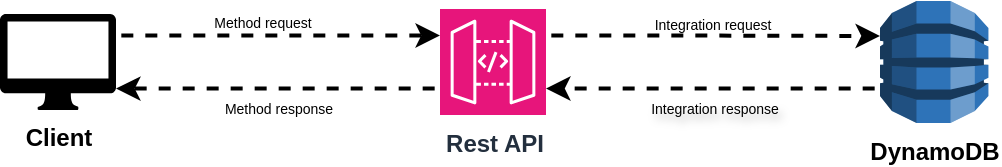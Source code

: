 <mxfile version="24.5.3" type="device" pages="3">
  <diagram id="n53C7Ly3tryWoGmCWPEh" name="Page-3">
    <mxGraphModel dx="988" dy="570" grid="1" gridSize="10" guides="1" tooltips="1" connect="1" arrows="1" fold="1" page="1" pageScale="1" pageWidth="850" pageHeight="1100" math="0" shadow="0">
      <root>
        <mxCell id="0" />
        <mxCell id="1" parent="0" />
        <mxCell id="hWgJUITcQAsQmYvhGfW3-1" style="edgeStyle=orthogonalEdgeStyle;rounded=0;orthogonalLoop=1;jettySize=auto;html=1;dashed=1;flowAnimation=1;strokeWidth=2;flowAnimationDuration=1000;fixDash=0;anchorPointDirection=1;snapToPoint=0;flowAnimationDirection=normal;entryX=0;entryY=0.25;entryDx=0;entryDy=0;entryPerimeter=0;" edge="1" parent="1" source="hWgJUITcQAsQmYvhGfW3-3" target="hWgJUITcQAsQmYvhGfW3-4">
          <mxGeometry relative="1" as="geometry">
            <Array as="points">
              <mxPoint x="199" y="151" />
            </Array>
          </mxGeometry>
        </mxCell>
        <mxCell id="hWgJUITcQAsQmYvhGfW3-2" value="Method request" style="edgeLabel;html=1;align=center;verticalAlign=bottom;resizable=0;points=[];labelBackgroundColor=none;fontSize=7;" vertex="1" connectable="0" parent="hWgJUITcQAsQmYvhGfW3-1">
          <mxGeometry x="-0.18" y="-1" relative="1" as="geometry">
            <mxPoint x="6" y="-1" as="offset" />
          </mxGeometry>
        </mxCell>
        <mxCell id="hWgJUITcQAsQmYvhGfW3-3" value="Client" style="sketch=0;pointerEvents=1;shadow=0;dashed=0;html=1;strokeColor=none;fillColor=#000000;labelPosition=center;verticalLabelPosition=bottom;verticalAlign=top;outlineConnect=0;align=center;shape=mxgraph.office.devices.mac_client;fontStyle=1" vertex="1" parent="1">
          <mxGeometry x="60" y="140" width="58" height="48" as="geometry" />
        </mxCell>
        <mxCell id="hWgJUITcQAsQmYvhGfW3-4" value="Rest API" style="sketch=0;points=[[0,0,0],[0.25,0,0],[0.5,0,0],[0.75,0,0],[1,0,0],[0,1,0],[0.25,1,0],[0.5,1,0],[0.75,1,0],[1,1,0],[0,0.25,0],[0,0.5,0],[0,0.75,0],[1,0.25,0],[1,0.5,0],[1,0.75,0]];outlineConnect=0;fontColor=#232F3E;fillColor=#E7157B;strokeColor=#ffffff;dashed=0;verticalLabelPosition=bottom;verticalAlign=top;align=center;html=1;fontSize=12;fontStyle=1;aspect=fixed;shape=mxgraph.aws4.resourceIcon;resIcon=mxgraph.aws4.api_gateway;" vertex="1" parent="1">
          <mxGeometry x="280" y="137.5" width="53" height="53" as="geometry" />
        </mxCell>
        <mxCell id="hWgJUITcQAsQmYvhGfW3-5" value="&lt;b&gt;DynamoDB&lt;/b&gt;" style="outlineConnect=0;dashed=0;verticalLabelPosition=bottom;verticalAlign=top;align=center;html=1;shape=mxgraph.aws3.dynamo_db;fillColor=#2E73B8;gradientColor=none;aspect=fixed;" vertex="1" parent="1">
          <mxGeometry x="500" y="133.5" width="54.22" height="61" as="geometry" />
        </mxCell>
        <mxCell id="hWgJUITcQAsQmYvhGfW3-6" value="Integration request" style="edgeStyle=orthogonalEdgeStyle;rounded=0;orthogonalLoop=1;jettySize=auto;html=1;dashed=1;flowAnimation=1;strokeWidth=2;flowAnimationDuration=1000;fixDash=0;anchorPointDirection=1;snapToPoint=0;flowAnimationDirection=normal;exitX=1;exitY=0.25;exitDx=0;exitDy=0;exitPerimeter=0;fontSize=7;labelBackgroundColor=none;verticalAlign=bottom;" edge="1" parent="1" source="hWgJUITcQAsQmYvhGfW3-4">
          <mxGeometry relative="1" as="geometry">
            <mxPoint x="128" y="174" as="sourcePoint" />
            <mxPoint x="500" y="151" as="targetPoint" />
            <Array as="points" />
          </mxGeometry>
        </mxCell>
        <mxCell id="hWgJUITcQAsQmYvhGfW3-7" value="Integration response" style="edgeStyle=orthogonalEdgeStyle;rounded=0;orthogonalLoop=1;jettySize=auto;html=1;dashed=1;flowAnimation=1;strokeWidth=2;flowAnimationDuration=1000;fixDash=0;anchorPointDirection=1;snapToPoint=0;flowAnimationDirection=normal;entryX=1;entryY=0.75;entryDx=0;entryDy=0;entryPerimeter=0;labelBackgroundColor=none;textShadow=1;fontSize=7;verticalAlign=top;" edge="1" parent="1" source="hWgJUITcQAsQmYvhGfW3-5" target="hWgJUITcQAsQmYvhGfW3-4">
          <mxGeometry relative="1" as="geometry">
            <mxPoint x="343" y="161" as="sourcePoint" />
            <mxPoint x="510" y="161" as="targetPoint" />
            <Array as="points">
              <mxPoint x="417" y="177" />
            </Array>
          </mxGeometry>
        </mxCell>
        <mxCell id="hWgJUITcQAsQmYvhGfW3-8" value="Method response" style="edgeStyle=orthogonalEdgeStyle;rounded=0;orthogonalLoop=1;jettySize=auto;html=1;dashed=1;flowAnimation=1;strokeWidth=2;flowAnimationDuration=1000;fixDash=0;anchorPointDirection=1;snapToPoint=0;flowAnimationDirection=normal;exitX=0;exitY=0.75;exitDx=0;exitDy=0;exitPerimeter=0;labelBackgroundColor=none;fontSize=7;verticalAlign=top;" edge="1" parent="1" source="hWgJUITcQAsQmYvhGfW3-4" target="hWgJUITcQAsQmYvhGfW3-3">
          <mxGeometry relative="1" as="geometry">
            <mxPoint x="257" y="170" as="sourcePoint" />
            <mxPoint x="90" y="170" as="targetPoint" />
            <Array as="points">
              <mxPoint x="150" y="177" />
              <mxPoint x="150" y="177" />
            </Array>
          </mxGeometry>
        </mxCell>
      </root>
    </mxGraphModel>
  </diagram>
  <diagram name="method_request" id="6o8CZv3Ip9dZTEALtOeO">
    <mxGraphModel dx="691" dy="399" grid="1" gridSize="10" guides="1" tooltips="1" connect="1" arrows="1" fold="1" page="1" pageScale="1" pageWidth="850" pageHeight="1100" math="0" shadow="0">
      <root>
        <mxCell id="0" />
        <mxCell id="1" parent="0" />
        <mxCell id="qVCo6u-c6Pfi8MJexO2p-1" style="edgeStyle=orthogonalEdgeStyle;rounded=0;orthogonalLoop=1;jettySize=auto;html=1;dashed=1;flowAnimation=1;strokeWidth=2;flowAnimationDuration=1000;fixDash=0;anchorPointDirection=1;snapToPoint=0;flowAnimationDirection=normal;entryX=0;entryY=0.25;entryDx=0;entryDy=0;entryPerimeter=0;" edge="1" parent="1" source="LuxI-DPXnSuNA9jSqil8-1" target="LuxI-DPXnSuNA9jSqil8-2">
          <mxGeometry relative="1" as="geometry">
            <Array as="points">
              <mxPoint x="199" y="151" />
            </Array>
          </mxGeometry>
        </mxCell>
        <mxCell id="HYwZTzFc4aOFpjFPHODd-1" value="Client send request&lt;div style=&quot;font-size: 7px;&quot;&gt;to API Gateway&lt;/div&gt;" style="edgeLabel;html=1;align=center;verticalAlign=middle;resizable=0;points=[];labelBackgroundColor=none;fontSize=7;" vertex="1" connectable="0" parent="qVCo6u-c6Pfi8MJexO2p-1">
          <mxGeometry x="-0.18" y="-1" relative="1" as="geometry">
            <mxPoint y="-1" as="offset" />
          </mxGeometry>
        </mxCell>
        <mxCell id="LuxI-DPXnSuNA9jSqil8-1" value="Client" style="sketch=0;pointerEvents=1;shadow=0;dashed=0;html=1;strokeColor=none;fillColor=#000000;labelPosition=center;verticalLabelPosition=bottom;verticalAlign=top;outlineConnect=0;align=center;shape=mxgraph.office.devices.mac_client;" parent="1" vertex="1">
          <mxGeometry x="60" y="140" width="58" height="48" as="geometry" />
        </mxCell>
        <mxCell id="LuxI-DPXnSuNA9jSqil8-2" value="Rest API" style="sketch=0;points=[[0,0,0],[0.25,0,0],[0.5,0,0],[0.75,0,0],[1,0,0],[0,1,0],[0.25,1,0],[0.5,1,0],[0.75,1,0],[1,1,0],[0,0.25,0],[0,0.5,0],[0,0.75,0],[1,0.25,0],[1,0.5,0],[1,0.75,0]];outlineConnect=0;fontColor=#232F3E;fillColor=#E7157B;strokeColor=#ffffff;dashed=0;verticalLabelPosition=bottom;verticalAlign=top;align=center;html=1;fontSize=12;fontStyle=0;aspect=fixed;shape=mxgraph.aws4.resourceIcon;resIcon=mxgraph.aws4.api_gateway;" parent="1" vertex="1">
          <mxGeometry x="280" y="137.5" width="53" height="53" as="geometry" />
        </mxCell>
        <mxCell id="qVCo6u-c6Pfi8MJexO2p-3" value="DynamoDB" style="outlineConnect=0;dashed=0;verticalLabelPosition=bottom;verticalAlign=top;align=center;html=1;shape=mxgraph.aws3.dynamo_db;fillColor=#2E73B8;gradientColor=none;aspect=fixed;" vertex="1" parent="1">
          <mxGeometry x="500" y="133.5" width="54.22" height="61" as="geometry" />
        </mxCell>
        <mxCell id="qVCo6u-c6Pfi8MJexO2p-4" style="edgeStyle=orthogonalEdgeStyle;rounded=0;orthogonalLoop=1;jettySize=auto;html=1;dashed=1;flowAnimation=0;strokeWidth=2;flowAnimationDuration=1000;fixDash=0;anchorPointDirection=1;snapToPoint=0;flowAnimationDirection=normal;exitX=1;exitY=0.25;exitDx=0;exitDy=0;exitPerimeter=0;" edge="1" parent="1" source="LuxI-DPXnSuNA9jSqil8-2">
          <mxGeometry relative="1" as="geometry">
            <mxPoint x="128" y="174" as="sourcePoint" />
            <mxPoint x="500" y="151" as="targetPoint" />
            <Array as="points" />
          </mxGeometry>
        </mxCell>
        <mxCell id="qVCo6u-c6Pfi8MJexO2p-5" style="edgeStyle=orthogonalEdgeStyle;rounded=0;orthogonalLoop=1;jettySize=auto;html=1;dashed=1;flowAnimation=0;strokeWidth=2;flowAnimationDuration=1000;fixDash=0;anchorPointDirection=1;snapToPoint=0;flowAnimationDirection=normal;entryX=1;entryY=0.75;entryDx=0;entryDy=0;entryPerimeter=0;" edge="1" parent="1" source="qVCo6u-c6Pfi8MJexO2p-3" target="LuxI-DPXnSuNA9jSqil8-2">
          <mxGeometry relative="1" as="geometry">
            <mxPoint x="343" y="161" as="sourcePoint" />
            <mxPoint x="510" y="161" as="targetPoint" />
            <Array as="points">
              <mxPoint x="417" y="177" />
            </Array>
          </mxGeometry>
        </mxCell>
        <mxCell id="qVCo6u-c6Pfi8MJexO2p-6" style="edgeStyle=orthogonalEdgeStyle;rounded=0;orthogonalLoop=1;jettySize=auto;html=1;dashed=1;flowAnimation=0;strokeWidth=2;flowAnimationDuration=1000;fixDash=0;anchorPointDirection=1;snapToPoint=0;flowAnimationDirection=normal;exitX=0;exitY=0.75;exitDx=0;exitDy=0;exitPerimeter=0;" edge="1" parent="1" source="LuxI-DPXnSuNA9jSqil8-2" target="LuxI-DPXnSuNA9jSqil8-1">
          <mxGeometry relative="1" as="geometry">
            <mxPoint x="257" y="170" as="sourcePoint" />
            <mxPoint x="90" y="170" as="targetPoint" />
            <Array as="points">
              <mxPoint x="150" y="177" />
              <mxPoint x="150" y="177" />
            </Array>
          </mxGeometry>
        </mxCell>
      </root>
    </mxGraphModel>
  </diagram>
  <diagram id="AsL_UbO-UPVM6erIK2UO" name="integration_request">
    <mxGraphModel dx="1185" dy="683" grid="1" gridSize="10" guides="1" tooltips="1" connect="1" arrows="1" fold="1" page="1" pageScale="1" pageWidth="850" pageHeight="1100" math="0" shadow="0">
      <root>
        <mxCell id="0" />
        <mxCell id="1" parent="0" />
        <mxCell id="APHvisj6x9p6DA7H6uMR-1" style="edgeStyle=orthogonalEdgeStyle;rounded=0;orthogonalLoop=1;jettySize=auto;html=1;dashed=1;flowAnimation=0;strokeWidth=2;flowAnimationDuration=1000;fixDash=0;anchorPointDirection=1;snapToPoint=0;flowAnimationDirection=normal;entryX=0;entryY=0.25;entryDx=0;entryDy=0;entryPerimeter=0;" edge="1" parent="1" source="APHvisj6x9p6DA7H6uMR-2" target="APHvisj6x9p6DA7H6uMR-3">
          <mxGeometry relative="1" as="geometry">
            <Array as="points">
              <mxPoint x="199" y="151" />
            </Array>
          </mxGeometry>
        </mxCell>
        <mxCell id="APHvisj6x9p6DA7H6uMR-2" value="Client" style="sketch=0;pointerEvents=1;shadow=0;dashed=0;html=1;strokeColor=none;fillColor=#000000;labelPosition=center;verticalLabelPosition=bottom;verticalAlign=top;outlineConnect=0;align=center;shape=mxgraph.office.devices.mac_client;" vertex="1" parent="1">
          <mxGeometry x="60" y="140" width="58" height="48" as="geometry" />
        </mxCell>
        <mxCell id="APHvisj6x9p6DA7H6uMR-3" value="Rest API" style="sketch=0;points=[[0,0,0],[0.25,0,0],[0.5,0,0],[0.75,0,0],[1,0,0],[0,1,0],[0.25,1,0],[0.5,1,0],[0.75,1,0],[1,1,0],[0,0.25,0],[0,0.5,0],[0,0.75,0],[1,0.25,0],[1,0.5,0],[1,0.75,0]];outlineConnect=0;fontColor=#232F3E;fillColor=#E7157B;strokeColor=#ffffff;dashed=0;verticalLabelPosition=bottom;verticalAlign=top;align=center;html=1;fontSize=12;fontStyle=0;aspect=fixed;shape=mxgraph.aws4.resourceIcon;resIcon=mxgraph.aws4.api_gateway;" vertex="1" parent="1">
          <mxGeometry x="280" y="137.5" width="53" height="53" as="geometry" />
        </mxCell>
        <mxCell id="APHvisj6x9p6DA7H6uMR-4" value="DynamoDB" style="outlineConnect=0;dashed=0;verticalLabelPosition=bottom;verticalAlign=top;align=center;html=1;shape=mxgraph.aws3.dynamo_db;fillColor=#2E73B8;gradientColor=none;aspect=fixed;" vertex="1" parent="1">
          <mxGeometry x="500" y="133.5" width="54.22" height="61" as="geometry" />
        </mxCell>
        <mxCell id="APHvisj6x9p6DA7H6uMR-5" style="edgeStyle=orthogonalEdgeStyle;rounded=0;orthogonalLoop=1;jettySize=auto;html=1;dashed=1;flowAnimation=1;strokeWidth=2;flowAnimationDuration=1000;fixDash=0;anchorPointDirection=1;snapToPoint=0;flowAnimationDirection=normal;exitX=1;exitY=0.25;exitDx=0;exitDy=0;exitPerimeter=0;" edge="1" parent="1" source="APHvisj6x9p6DA7H6uMR-3">
          <mxGeometry relative="1" as="geometry">
            <mxPoint x="128" y="174" as="sourcePoint" />
            <mxPoint x="500" y="151" as="targetPoint" />
            <Array as="points" />
          </mxGeometry>
        </mxCell>
        <mxCell id="APHvisj6x9p6DA7H6uMR-6" style="edgeStyle=orthogonalEdgeStyle;rounded=0;orthogonalLoop=1;jettySize=auto;html=1;dashed=1;flowAnimation=0;strokeWidth=2;flowAnimationDuration=1000;fixDash=0;anchorPointDirection=1;snapToPoint=0;flowAnimationDirection=normal;entryX=1;entryY=0.75;entryDx=0;entryDy=0;entryPerimeter=0;" edge="1" parent="1" source="APHvisj6x9p6DA7H6uMR-4" target="APHvisj6x9p6DA7H6uMR-3">
          <mxGeometry relative="1" as="geometry">
            <mxPoint x="343" y="161" as="sourcePoint" />
            <mxPoint x="510" y="161" as="targetPoint" />
            <Array as="points">
              <mxPoint x="417" y="177" />
            </Array>
          </mxGeometry>
        </mxCell>
        <mxCell id="APHvisj6x9p6DA7H6uMR-7" style="edgeStyle=orthogonalEdgeStyle;rounded=0;orthogonalLoop=1;jettySize=auto;html=1;dashed=1;flowAnimation=0;strokeWidth=2;flowAnimationDuration=1000;fixDash=0;anchorPointDirection=1;snapToPoint=0;flowAnimationDirection=normal;exitX=0;exitY=0.75;exitDx=0;exitDy=0;exitPerimeter=0;" edge="1" parent="1" source="APHvisj6x9p6DA7H6uMR-3" target="APHvisj6x9p6DA7H6uMR-2">
          <mxGeometry relative="1" as="geometry">
            <mxPoint x="257" y="170" as="sourcePoint" />
            <mxPoint x="90" y="170" as="targetPoint" />
            <Array as="points">
              <mxPoint x="150" y="177" />
              <mxPoint x="150" y="177" />
            </Array>
          </mxGeometry>
        </mxCell>
      </root>
    </mxGraphModel>
  </diagram>
</mxfile>
